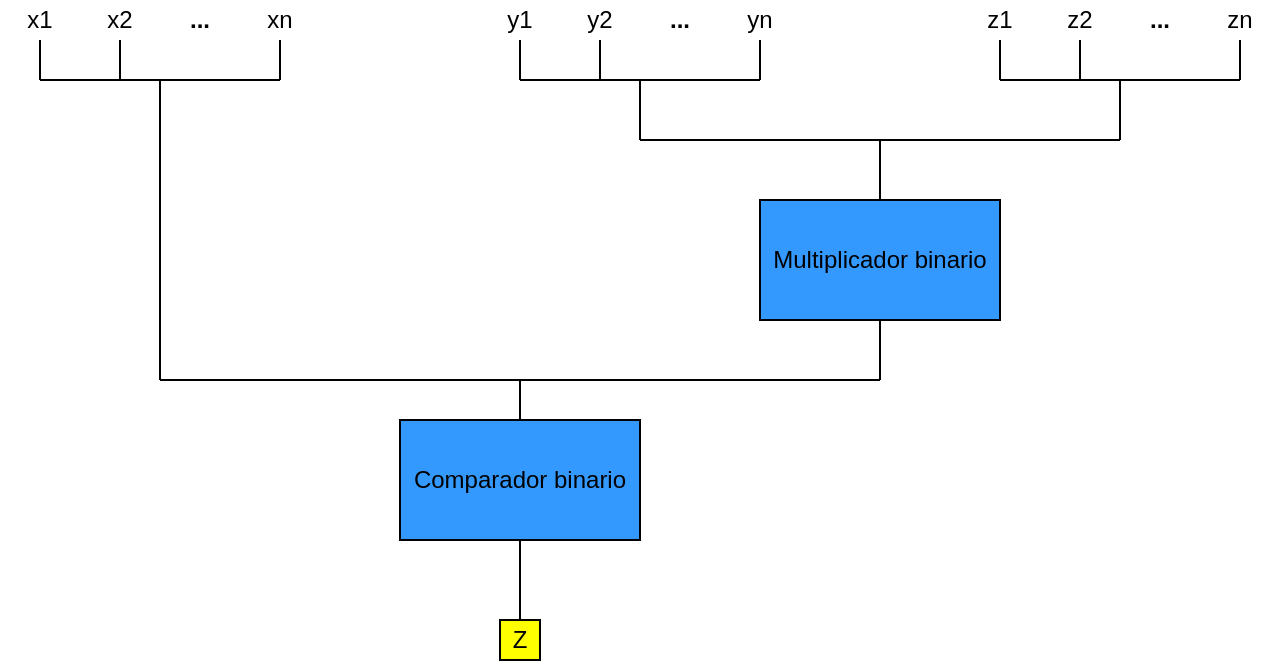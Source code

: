 <mxfile version="12.1.0" type="device" pages="1"><diagram id="q5mhmVjGawGprZf8YzE2" name="Page-1"><mxGraphModel dx="1038" dy="499" grid="1" gridSize="10" guides="1" tooltips="1" connect="1" arrows="1" fold="1" page="1" pageScale="1" pageWidth="826" pageHeight="1169" math="0" shadow="0"><root><mxCell id="0"/><mxCell id="1" parent="0"/><mxCell id="_F0f7T1SCblVCOCUp1rU-69" style="edgeStyle=none;orthogonalLoop=1;jettySize=auto;html=1;exitX=0.5;exitY=1;exitDx=0;exitDy=0;endArrow=none;endFill=0;targetPerimeterSpacing=0;strokeColor=#000000;" edge="1" parent="1" source="_F0f7T1SCblVCOCUp1rU-49"><mxGeometry relative="1" as="geometry"><mxPoint x="60" y="210" as="targetPoint"/></mxGeometry></mxCell><mxCell id="_F0f7T1SCblVCOCUp1rU-49" value="x1" style="text;html=1;strokeColor=none;fillColor=none;align=center;verticalAlign=middle;whiteSpace=wrap;rounded=0;" vertex="1" parent="1"><mxGeometry x="40" y="170" width="40" height="20" as="geometry"/></mxCell><mxCell id="_F0f7T1SCblVCOCUp1rU-70" style="edgeStyle=none;orthogonalLoop=1;jettySize=auto;html=1;exitX=0.5;exitY=1;exitDx=0;exitDy=0;endArrow=none;endFill=0;targetPerimeterSpacing=0;strokeColor=#000000;" edge="1" parent="1" source="_F0f7T1SCblVCOCUp1rU-50"><mxGeometry relative="1" as="geometry"><mxPoint x="100" y="210" as="targetPoint"/></mxGeometry></mxCell><mxCell id="_F0f7T1SCblVCOCUp1rU-50" value="x2" style="text;html=1;strokeColor=none;fillColor=none;align=center;verticalAlign=middle;whiteSpace=wrap;rounded=0;" vertex="1" parent="1"><mxGeometry x="80" y="170" width="40" height="20" as="geometry"/></mxCell><mxCell id="_F0f7T1SCblVCOCUp1rU-71" style="edgeStyle=none;orthogonalLoop=1;jettySize=auto;html=1;exitX=0.5;exitY=1;exitDx=0;exitDy=0;endArrow=none;endFill=0;targetPerimeterSpacing=0;strokeColor=#000000;" edge="1" parent="1" source="_F0f7T1SCblVCOCUp1rU-51"><mxGeometry relative="1" as="geometry"><mxPoint x="180" y="210" as="targetPoint"/></mxGeometry></mxCell><mxCell id="_F0f7T1SCblVCOCUp1rU-51" value="xn" style="text;html=1;strokeColor=none;fillColor=none;align=center;verticalAlign=middle;whiteSpace=wrap;rounded=0;" vertex="1" parent="1"><mxGeometry x="160" y="170" width="40" height="20" as="geometry"/></mxCell><mxCell id="_F0f7T1SCblVCOCUp1rU-52" value="&lt;b&gt;...&lt;/b&gt;" style="text;html=1;strokeColor=none;fillColor=none;align=center;verticalAlign=middle;whiteSpace=wrap;rounded=0;" vertex="1" parent="1"><mxGeometry x="120" y="170" width="40" height="20" as="geometry"/></mxCell><mxCell id="_F0f7T1SCblVCOCUp1rU-107" style="edgeStyle=none;orthogonalLoop=1;jettySize=auto;html=1;exitX=0.5;exitY=0;exitDx=0;exitDy=0;endArrow=none;endFill=0;targetPerimeterSpacing=0;strokeColor=#000000;" edge="1" parent="1" source="_F0f7T1SCblVCOCUp1rU-65"><mxGeometry relative="1" as="geometry"><mxPoint x="300" y="360" as="targetPoint"/></mxGeometry></mxCell><mxCell id="_F0f7T1SCblVCOCUp1rU-108" style="edgeStyle=none;orthogonalLoop=1;jettySize=auto;html=1;exitX=0.5;exitY=1;exitDx=0;exitDy=0;endArrow=none;endFill=0;targetPerimeterSpacing=0;strokeColor=#000000;" edge="1" parent="1" source="_F0f7T1SCblVCOCUp1rU-65"><mxGeometry relative="1" as="geometry"><mxPoint x="300" y="480" as="targetPoint"/></mxGeometry></mxCell><mxCell id="_F0f7T1SCblVCOCUp1rU-65" value="Comparador binario" style="rounded=0;whiteSpace=wrap;html=1;fillColor=#3399FF;" vertex="1" parent="1"><mxGeometry x="240" y="380" width="120" height="60" as="geometry"/></mxCell><mxCell id="_F0f7T1SCblVCOCUp1rU-98" style="edgeStyle=none;orthogonalLoop=1;jettySize=auto;html=1;exitX=0.5;exitY=0;exitDx=0;exitDy=0;endArrow=none;endFill=0;targetPerimeterSpacing=0;strokeColor=#000000;" edge="1" parent="1" source="_F0f7T1SCblVCOCUp1rU-66"><mxGeometry relative="1" as="geometry"><mxPoint x="480" y="240" as="targetPoint"/></mxGeometry></mxCell><mxCell id="_F0f7T1SCblVCOCUp1rU-106" style="edgeStyle=none;orthogonalLoop=1;jettySize=auto;html=1;exitX=0.5;exitY=1;exitDx=0;exitDy=0;endArrow=none;endFill=0;targetPerimeterSpacing=0;strokeColor=#000000;" edge="1" parent="1" source="_F0f7T1SCblVCOCUp1rU-66"><mxGeometry relative="1" as="geometry"><mxPoint x="480" y="360" as="targetPoint"/></mxGeometry></mxCell><mxCell id="_F0f7T1SCblVCOCUp1rU-66" value="Multiplicador binario" style="rounded=0;whiteSpace=wrap;html=1;fillColor=#3399FF;" vertex="1" parent="1"><mxGeometry x="420" y="270" width="120" height="60" as="geometry"/></mxCell><mxCell id="_F0f7T1SCblVCOCUp1rU-72" value="" style="endArrow=none;html=1;strokeColor=#000000;" edge="1" parent="1"><mxGeometry width="50" height="50" relative="1" as="geometry"><mxPoint x="60" y="210" as="sourcePoint"/><mxPoint x="180" y="210" as="targetPoint"/></mxGeometry></mxCell><mxCell id="_F0f7T1SCblVCOCUp1rU-74" style="edgeStyle=none;orthogonalLoop=1;jettySize=auto;html=1;exitX=0.5;exitY=1;exitDx=0;exitDy=0;endArrow=none;endFill=0;targetPerimeterSpacing=0;strokeColor=#000000;" edge="1" parent="1" source="_F0f7T1SCblVCOCUp1rU-75"><mxGeometry relative="1" as="geometry"><mxPoint x="300" y="210" as="targetPoint"/></mxGeometry></mxCell><mxCell id="_F0f7T1SCblVCOCUp1rU-75" value="y1" style="text;html=1;strokeColor=none;fillColor=none;align=center;verticalAlign=middle;whiteSpace=wrap;rounded=0;" vertex="1" parent="1"><mxGeometry x="280" y="170" width="40" height="20" as="geometry"/></mxCell><mxCell id="_F0f7T1SCblVCOCUp1rU-76" style="edgeStyle=none;orthogonalLoop=1;jettySize=auto;html=1;exitX=0.5;exitY=1;exitDx=0;exitDy=0;endArrow=none;endFill=0;targetPerimeterSpacing=0;strokeColor=#000000;" edge="1" parent="1" source="_F0f7T1SCblVCOCUp1rU-77"><mxGeometry relative="1" as="geometry"><mxPoint x="340" y="210" as="targetPoint"/></mxGeometry></mxCell><mxCell id="_F0f7T1SCblVCOCUp1rU-77" value="y2" style="text;html=1;strokeColor=none;fillColor=none;align=center;verticalAlign=middle;whiteSpace=wrap;rounded=0;" vertex="1" parent="1"><mxGeometry x="320" y="170" width="40" height="20" as="geometry"/></mxCell><mxCell id="_F0f7T1SCblVCOCUp1rU-78" style="edgeStyle=none;orthogonalLoop=1;jettySize=auto;html=1;exitX=0.5;exitY=1;exitDx=0;exitDy=0;endArrow=none;endFill=0;targetPerimeterSpacing=0;strokeColor=#000000;" edge="1" parent="1" source="_F0f7T1SCblVCOCUp1rU-79"><mxGeometry relative="1" as="geometry"><mxPoint x="420" y="210" as="targetPoint"/></mxGeometry></mxCell><mxCell id="_F0f7T1SCblVCOCUp1rU-79" value="yn" style="text;html=1;strokeColor=none;fillColor=none;align=center;verticalAlign=middle;whiteSpace=wrap;rounded=0;" vertex="1" parent="1"><mxGeometry x="400" y="170" width="40" height="20" as="geometry"/></mxCell><mxCell id="_F0f7T1SCblVCOCUp1rU-80" value="&lt;b&gt;...&lt;/b&gt;" style="text;html=1;strokeColor=none;fillColor=none;align=center;verticalAlign=middle;whiteSpace=wrap;rounded=0;" vertex="1" parent="1"><mxGeometry x="360" y="170" width="40" height="20" as="geometry"/></mxCell><mxCell id="_F0f7T1SCblVCOCUp1rU-81" value="" style="endArrow=none;html=1;strokeColor=#000000;" edge="1" parent="1"><mxGeometry width="50" height="50" relative="1" as="geometry"><mxPoint x="300" y="210" as="sourcePoint"/><mxPoint x="420" y="210" as="targetPoint"/></mxGeometry></mxCell><mxCell id="_F0f7T1SCblVCOCUp1rU-90" style="edgeStyle=none;orthogonalLoop=1;jettySize=auto;html=1;exitX=0.5;exitY=1;exitDx=0;exitDy=0;endArrow=none;endFill=0;targetPerimeterSpacing=0;strokeColor=#000000;" edge="1" parent="1" source="_F0f7T1SCblVCOCUp1rU-91"><mxGeometry relative="1" as="geometry"><mxPoint x="540" y="210" as="targetPoint"/></mxGeometry></mxCell><mxCell id="_F0f7T1SCblVCOCUp1rU-91" value="z1" style="text;html=1;strokeColor=none;fillColor=none;align=center;verticalAlign=middle;whiteSpace=wrap;rounded=0;" vertex="1" parent="1"><mxGeometry x="520" y="170" width="40" height="20" as="geometry"/></mxCell><mxCell id="_F0f7T1SCblVCOCUp1rU-92" style="edgeStyle=none;orthogonalLoop=1;jettySize=auto;html=1;exitX=0.5;exitY=1;exitDx=0;exitDy=0;endArrow=none;endFill=0;targetPerimeterSpacing=0;strokeColor=#000000;" edge="1" parent="1" source="_F0f7T1SCblVCOCUp1rU-93"><mxGeometry relative="1" as="geometry"><mxPoint x="580" y="210" as="targetPoint"/></mxGeometry></mxCell><mxCell id="_F0f7T1SCblVCOCUp1rU-93" value="z2" style="text;html=1;strokeColor=none;fillColor=none;align=center;verticalAlign=middle;whiteSpace=wrap;rounded=0;" vertex="1" parent="1"><mxGeometry x="560" y="170" width="40" height="20" as="geometry"/></mxCell><mxCell id="_F0f7T1SCblVCOCUp1rU-94" style="edgeStyle=none;orthogonalLoop=1;jettySize=auto;html=1;exitX=0.5;exitY=1;exitDx=0;exitDy=0;endArrow=none;endFill=0;targetPerimeterSpacing=0;strokeColor=#000000;" edge="1" parent="1" source="_F0f7T1SCblVCOCUp1rU-95"><mxGeometry relative="1" as="geometry"><mxPoint x="660" y="210" as="targetPoint"/></mxGeometry></mxCell><mxCell id="_F0f7T1SCblVCOCUp1rU-95" value="zn" style="text;html=1;strokeColor=none;fillColor=none;align=center;verticalAlign=middle;whiteSpace=wrap;rounded=0;" vertex="1" parent="1"><mxGeometry x="640" y="170" width="40" height="20" as="geometry"/></mxCell><mxCell id="_F0f7T1SCblVCOCUp1rU-96" value="&lt;b&gt;...&lt;/b&gt;" style="text;html=1;strokeColor=none;fillColor=none;align=center;verticalAlign=middle;whiteSpace=wrap;rounded=0;" vertex="1" parent="1"><mxGeometry x="600" y="170" width="40" height="20" as="geometry"/></mxCell><mxCell id="_F0f7T1SCblVCOCUp1rU-97" value="" style="endArrow=none;html=1;strokeColor=#000000;" edge="1" parent="1"><mxGeometry width="50" height="50" relative="1" as="geometry"><mxPoint x="540" y="210" as="sourcePoint"/><mxPoint x="660" y="210" as="targetPoint"/></mxGeometry></mxCell><mxCell id="_F0f7T1SCblVCOCUp1rU-99" value="" style="endArrow=none;html=1;strokeColor=#000000;" edge="1" parent="1"><mxGeometry width="50" height="50" relative="1" as="geometry"><mxPoint x="600" y="240" as="sourcePoint"/><mxPoint x="360" y="240" as="targetPoint"/></mxGeometry></mxCell><mxCell id="_F0f7T1SCblVCOCUp1rU-100" value="" style="endArrow=none;html=1;strokeColor=#000000;" edge="1" parent="1"><mxGeometry width="50" height="50" relative="1" as="geometry"><mxPoint x="360" y="240" as="sourcePoint"/><mxPoint x="360" y="210" as="targetPoint"/></mxGeometry></mxCell><mxCell id="_F0f7T1SCblVCOCUp1rU-101" value="" style="endArrow=none;html=1;strokeColor=#000000;" edge="1" parent="1"><mxGeometry width="50" height="50" relative="1" as="geometry"><mxPoint x="600" y="240" as="sourcePoint"/><mxPoint x="600" y="210" as="targetPoint"/></mxGeometry></mxCell><mxCell id="_F0f7T1SCblVCOCUp1rU-103" value="" style="endArrow=none;html=1;strokeColor=#000000;" edge="1" parent="1"><mxGeometry width="50" height="50" relative="1" as="geometry"><mxPoint x="120" y="360" as="sourcePoint"/><mxPoint x="480" y="360" as="targetPoint"/></mxGeometry></mxCell><mxCell id="_F0f7T1SCblVCOCUp1rU-104" value="" style="endArrow=none;html=1;strokeColor=#000000;" edge="1" parent="1"><mxGeometry width="50" height="50" relative="1" as="geometry"><mxPoint x="120" y="360" as="sourcePoint"/><mxPoint x="120" y="210" as="targetPoint"/></mxGeometry></mxCell><mxCell id="_F0f7T1SCblVCOCUp1rU-109" value="Z" style="rounded=0;whiteSpace=wrap;html=1;fillColor=#FFFF00;" vertex="1" parent="1"><mxGeometry x="290" y="480" width="20" height="20" as="geometry"/></mxCell></root></mxGraphModel></diagram></mxfile>